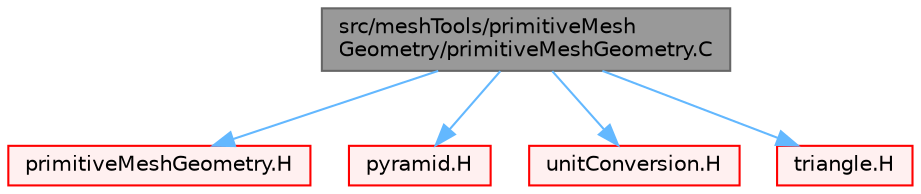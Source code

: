 digraph "src/meshTools/primitiveMeshGeometry/primitiveMeshGeometry.C"
{
 // LATEX_PDF_SIZE
  bgcolor="transparent";
  edge [fontname=Helvetica,fontsize=10,labelfontname=Helvetica,labelfontsize=10];
  node [fontname=Helvetica,fontsize=10,shape=box,height=0.2,width=0.4];
  Node1 [id="Node000001",label="src/meshTools/primitiveMesh\lGeometry/primitiveMeshGeometry.C",height=0.2,width=0.4,color="gray40", fillcolor="grey60", style="filled", fontcolor="black",tooltip=" "];
  Node1 -> Node2 [id="edge1_Node000001_Node000002",color="steelblue1",style="solid",tooltip=" "];
  Node2 [id="Node000002",label="primitiveMeshGeometry.H",height=0.2,width=0.4,color="red", fillcolor="#FFF0F0", style="filled",URL="$primitiveMeshGeometry_8H.html",tooltip=" "];
  Node1 -> Node349 [id="edge2_Node000001_Node000349",color="steelblue1",style="solid",tooltip=" "];
  Node349 [id="Node000349",label="pyramid.H",height=0.2,width=0.4,color="red", fillcolor="#FFF0F0", style="filled",URL="$pyramid_8H.html",tooltip=" "];
  Node1 -> Node351 [id="edge3_Node000001_Node000351",color="steelblue1",style="solid",tooltip=" "];
  Node351 [id="Node000351",label="unitConversion.H",height=0.2,width=0.4,color="red", fillcolor="#FFF0F0", style="filled",URL="$unitConversion_8H.html",tooltip="Unit conversion functions."];
  Node1 -> Node353 [id="edge4_Node000001_Node000353",color="steelblue1",style="solid",tooltip=" "];
  Node353 [id="Node000353",label="triangle.H",height=0.2,width=0.4,color="red", fillcolor="#FFF0F0", style="filled",URL="$triangle_8H.html",tooltip=" "];
}
